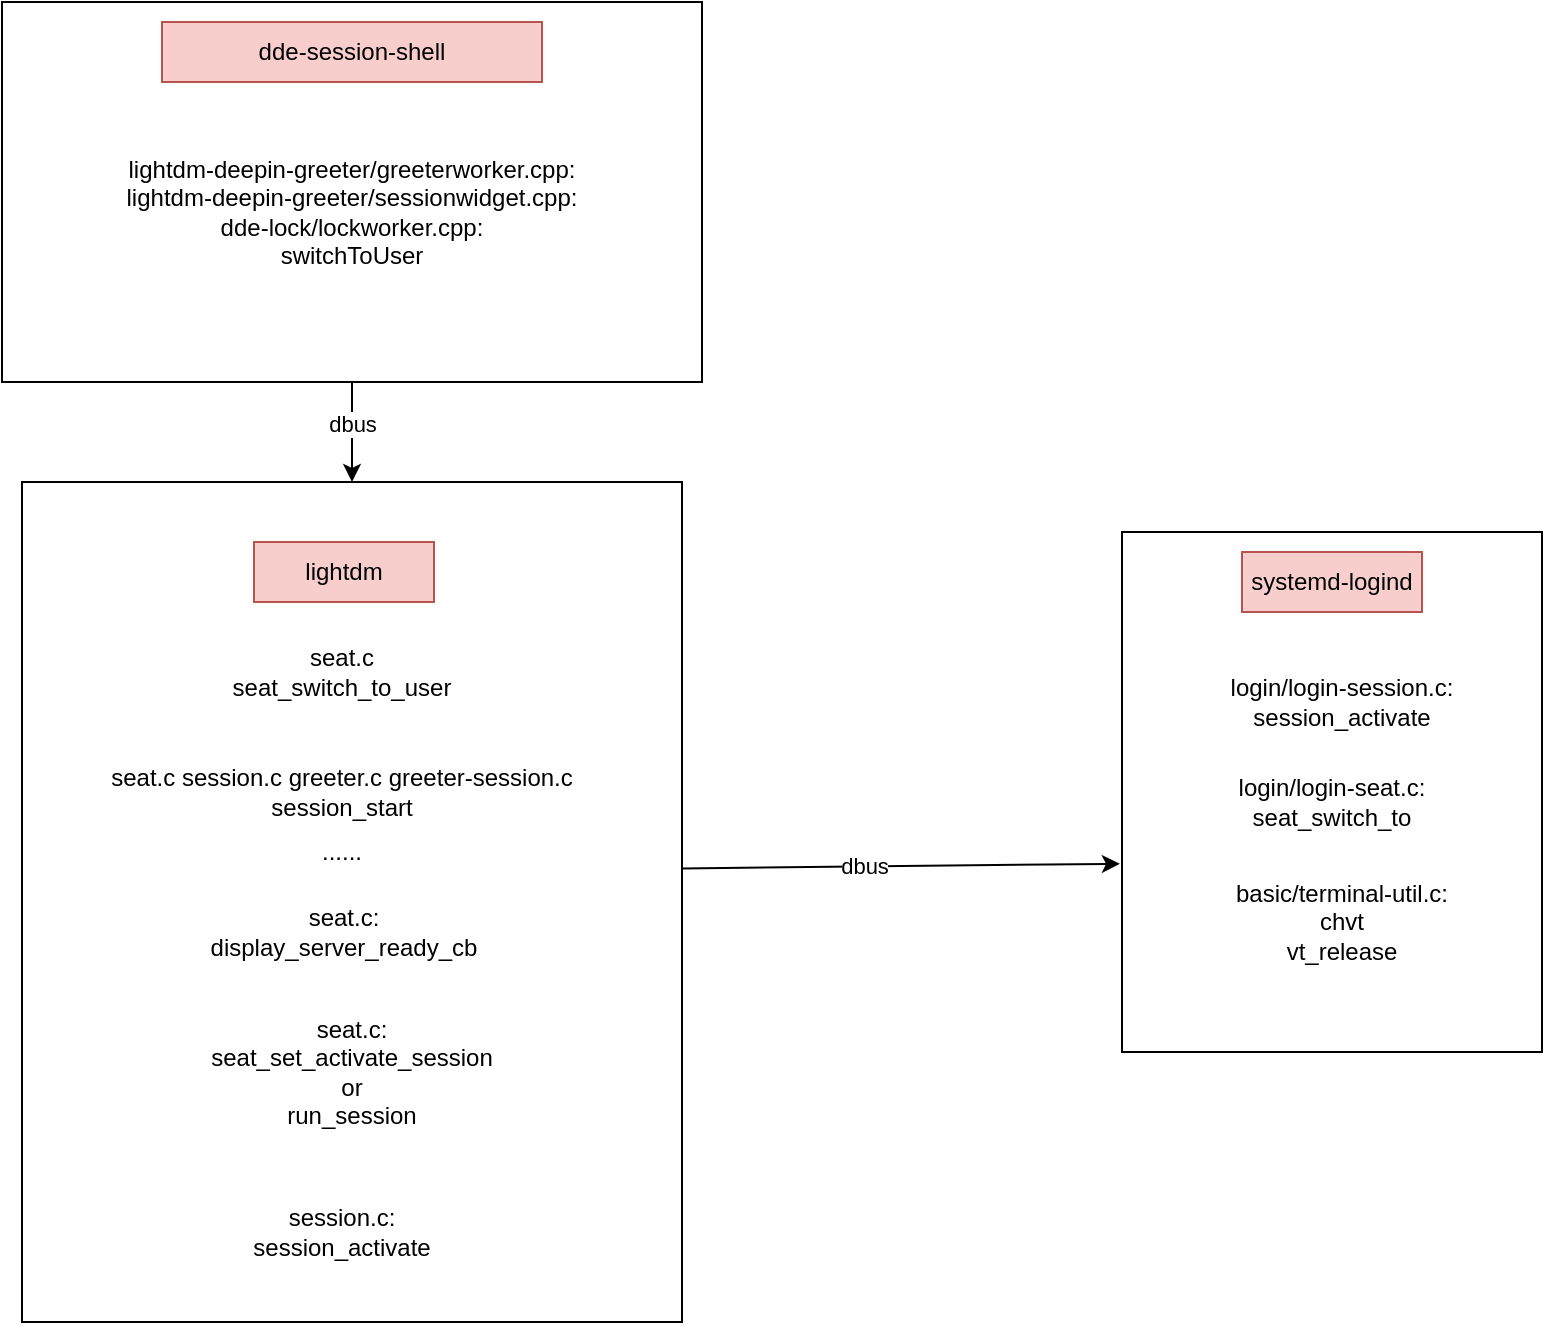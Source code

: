 <mxfile version="22.1.16" type="github">
  <diagram name="第 1 页" id="dPAHBRFmOxPwq2pi24Yn">
    <mxGraphModel dx="1434" dy="757" grid="1" gridSize="10" guides="1" tooltips="1" connect="1" arrows="1" fold="1" page="1" pageScale="1" pageWidth="827" pageHeight="1169" math="0" shadow="0">
      <root>
        <mxCell id="0" />
        <mxCell id="1" parent="0" />
        <mxCell id="TdpvIGg-yff7w25jnw_a-1" value="" style="rounded=0;whiteSpace=wrap;html=1;" parent="1" vertex="1">
          <mxGeometry x="70" y="300" width="350" height="190" as="geometry" />
        </mxCell>
        <mxCell id="TdpvIGg-yff7w25jnw_a-2" value="dde-session-shell" style="text;html=1;strokeColor=#b85450;fillColor=#f8cecc;align=center;verticalAlign=middle;whiteSpace=wrap;rounded=0;" parent="1" vertex="1">
          <mxGeometry x="150" y="310" width="190" height="30" as="geometry" />
        </mxCell>
        <mxCell id="TdpvIGg-yff7w25jnw_a-4" value="" style="rounded=0;whiteSpace=wrap;html=1;" parent="1" vertex="1">
          <mxGeometry x="80" y="540" width="330" height="420" as="geometry" />
        </mxCell>
        <mxCell id="TdpvIGg-yff7w25jnw_a-5" value="lightdm" style="text;html=1;strokeColor=#b85450;fillColor=#f8cecc;align=center;verticalAlign=middle;whiteSpace=wrap;rounded=0;" parent="1" vertex="1">
          <mxGeometry x="196" y="570" width="90" height="30" as="geometry" />
        </mxCell>
        <mxCell id="TdpvIGg-yff7w25jnw_a-6" value="" style="rounded=0;whiteSpace=wrap;html=1;" parent="1" vertex="1">
          <mxGeometry x="630" y="565" width="210" height="260" as="geometry" />
        </mxCell>
        <mxCell id="TdpvIGg-yff7w25jnw_a-7" value="systemd-logind" style="text;html=1;strokeColor=#b85450;fillColor=#f8cecc;align=center;verticalAlign=middle;whiteSpace=wrap;rounded=0;" parent="1" vertex="1">
          <mxGeometry x="690" y="575" width="90" height="30" as="geometry" />
        </mxCell>
        <mxCell id="TdpvIGg-yff7w25jnw_a-9" value="" style="endArrow=classic;html=1;rounded=0;exitX=0.5;exitY=1;exitDx=0;exitDy=0;entryX=0.5;entryY=0;entryDx=0;entryDy=0;" parent="1" source="TdpvIGg-yff7w25jnw_a-1" target="TdpvIGg-yff7w25jnw_a-4" edge="1">
          <mxGeometry width="50" height="50" relative="1" as="geometry">
            <mxPoint x="180" y="570" as="sourcePoint" />
            <mxPoint x="185" y="540" as="targetPoint" />
          </mxGeometry>
        </mxCell>
        <mxCell id="TdpvIGg-yff7w25jnw_a-11" value="dbus" style="edgeLabel;html=1;align=center;verticalAlign=middle;resizable=0;points=[];" parent="TdpvIGg-yff7w25jnw_a-9" vertex="1" connectable="0">
          <mxGeometry x="-0.167" relative="1" as="geometry">
            <mxPoint as="offset" />
          </mxGeometry>
        </mxCell>
        <mxCell id="TdpvIGg-yff7w25jnw_a-15" value="seat.c&lt;br&gt;seat_switch_to_user" style="text;html=1;strokeColor=none;fillColor=none;align=center;verticalAlign=middle;whiteSpace=wrap;rounded=0;" parent="1" vertex="1">
          <mxGeometry x="180" y="620" width="120" height="30" as="geometry" />
        </mxCell>
        <mxCell id="TdpvIGg-yff7w25jnw_a-18" value="seat.c session.c greeter.c greeter-session.c&lt;br&gt;session_start" style="text;html=1;strokeColor=none;fillColor=none;align=center;verticalAlign=middle;whiteSpace=wrap;rounded=0;" parent="1" vertex="1">
          <mxGeometry x="110" y="680" width="260" height="30" as="geometry" />
        </mxCell>
        <mxCell id="TdpvIGg-yff7w25jnw_a-20" value="......" style="text;html=1;strokeColor=none;fillColor=none;align=center;verticalAlign=middle;whiteSpace=wrap;rounded=0;" parent="1" vertex="1">
          <mxGeometry x="100" y="710" width="280" height="30" as="geometry" />
        </mxCell>
        <mxCell id="TdpvIGg-yff7w25jnw_a-21" value="lightdm-deepin-greeter/greeterworker.cpp:&lt;br&gt;lightdm-deepin-greeter/sessionwidget.cpp:&lt;br&gt;dde-lock/lockworker.cpp:&lt;br&gt;switchToUser" style="text;html=1;strokeColor=none;fillColor=none;align=center;verticalAlign=middle;whiteSpace=wrap;rounded=0;" parent="1" vertex="1">
          <mxGeometry x="115" y="390" width="260" height="30" as="geometry" />
        </mxCell>
        <mxCell id="w4eOWGli57LmVXXC6U_B-2" value="basic/terminal-util.c:&lt;br&gt;chvt&lt;br&gt;vt_release&lt;br&gt;" style="text;html=1;strokeColor=none;fillColor=none;align=center;verticalAlign=middle;whiteSpace=wrap;rounded=0;" vertex="1" parent="1">
          <mxGeometry x="680" y="735" width="120" height="50" as="geometry" />
        </mxCell>
        <mxCell id="w4eOWGli57LmVXXC6U_B-8" value="login/login-session.c:&lt;br&gt;session_activate" style="text;html=1;strokeColor=none;fillColor=none;align=center;verticalAlign=middle;whiteSpace=wrap;rounded=0;" vertex="1" parent="1">
          <mxGeometry x="680" y="625" width="120" height="50" as="geometry" />
        </mxCell>
        <mxCell id="w4eOWGli57LmVXXC6U_B-9" value="login/login-seat.c:&lt;br&gt;seat_switch_to" style="text;html=1;strokeColor=none;fillColor=none;align=center;verticalAlign=middle;whiteSpace=wrap;rounded=0;" vertex="1" parent="1">
          <mxGeometry x="675" y="675" width="120" height="50" as="geometry" />
        </mxCell>
        <mxCell id="w4eOWGli57LmVXXC6U_B-10" value="session.c:&lt;br&gt;session_activate" style="text;html=1;strokeColor=none;fillColor=none;align=center;verticalAlign=middle;whiteSpace=wrap;rounded=0;" vertex="1" parent="1">
          <mxGeometry x="180" y="890" width="120" height="50" as="geometry" />
        </mxCell>
        <mxCell id="w4eOWGli57LmVXXC6U_B-11" value="seat.c:&lt;br&gt;seat_set_activate_session&lt;br&gt;or&lt;br&gt;run_session" style="text;html=1;strokeColor=none;fillColor=none;align=center;verticalAlign=middle;whiteSpace=wrap;rounded=0;" vertex="1" parent="1">
          <mxGeometry x="185" y="810" width="120" height="50" as="geometry" />
        </mxCell>
        <mxCell id="w4eOWGli57LmVXXC6U_B-12" value="seat.c:&lt;br&gt;display_server_ready_cb" style="text;html=1;strokeColor=none;fillColor=none;align=center;verticalAlign=middle;whiteSpace=wrap;rounded=0;" vertex="1" parent="1">
          <mxGeometry x="181" y="740" width="120" height="50" as="geometry" />
        </mxCell>
        <mxCell id="w4eOWGli57LmVXXC6U_B-15" value="" style="endArrow=classic;html=1;rounded=0;exitX=1;exitY=0.46;exitDx=0;exitDy=0;entryX=-0.005;entryY=0.638;entryDx=0;entryDy=0;exitPerimeter=0;entryPerimeter=0;" edge="1" parent="1" source="TdpvIGg-yff7w25jnw_a-4" target="TdpvIGg-yff7w25jnw_a-6">
          <mxGeometry width="50" height="50" relative="1" as="geometry">
            <mxPoint x="255" y="500" as="sourcePoint" />
            <mxPoint x="255" y="550" as="targetPoint" />
          </mxGeometry>
        </mxCell>
        <mxCell id="w4eOWGli57LmVXXC6U_B-16" value="dbus" style="edgeLabel;html=1;align=center;verticalAlign=middle;resizable=0;points=[];" vertex="1" connectable="0" parent="w4eOWGli57LmVXXC6U_B-15">
          <mxGeometry x="-0.167" relative="1" as="geometry">
            <mxPoint as="offset" />
          </mxGeometry>
        </mxCell>
      </root>
    </mxGraphModel>
  </diagram>
</mxfile>
